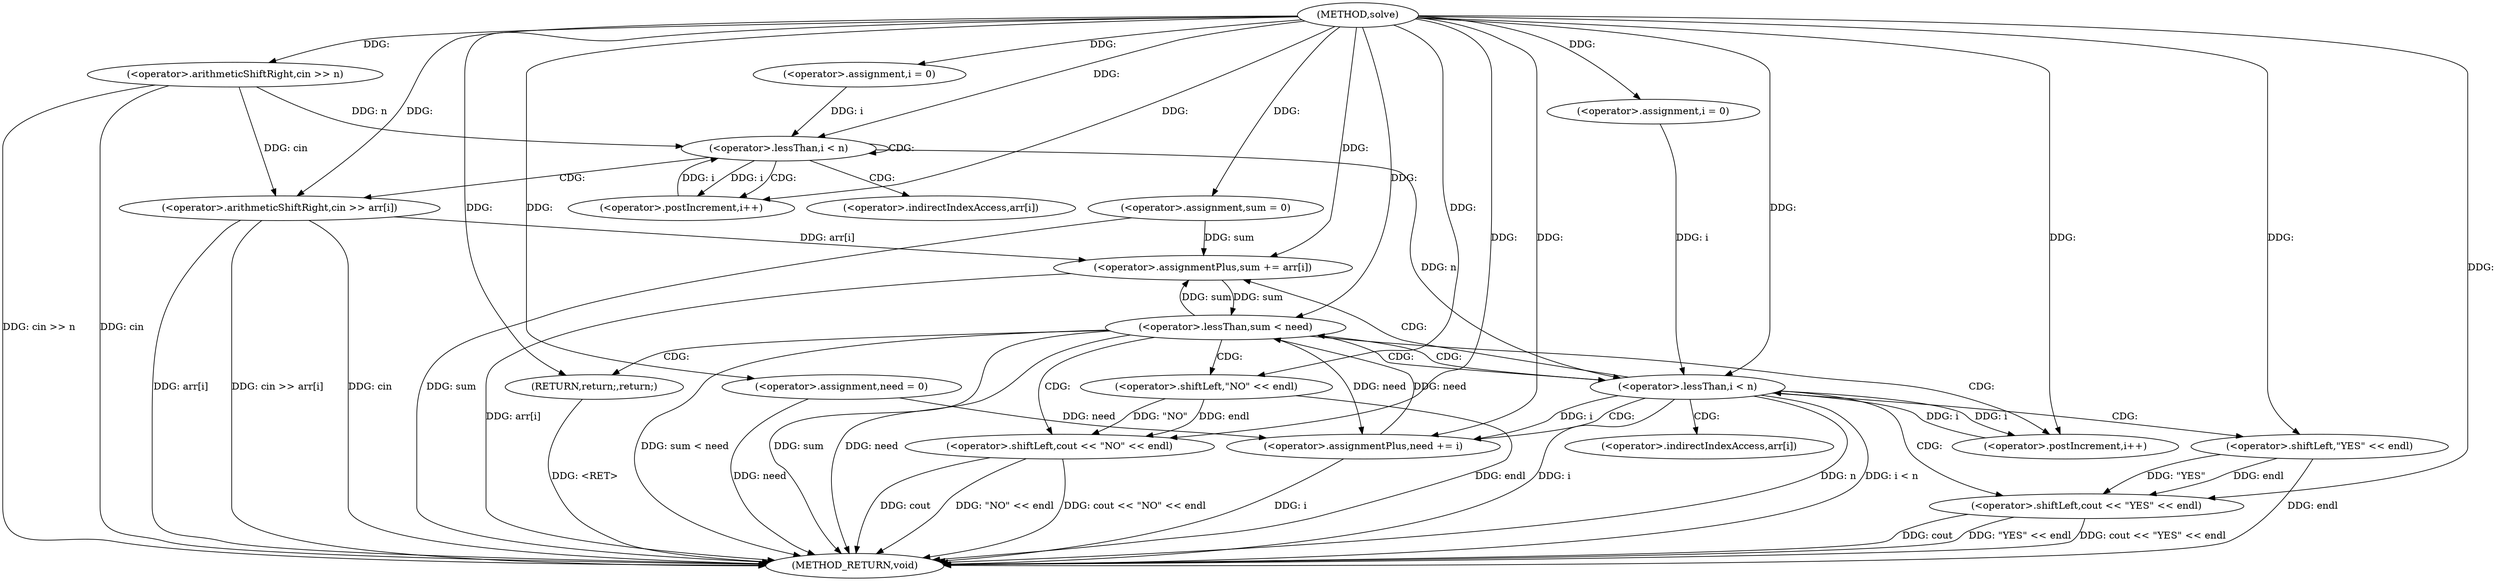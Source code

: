 digraph "solve" {  
"1000101" [label = "(METHOD,solve)" ]
"1000166" [label = "(METHOD_RETURN,void)" ]
"1000104" [label = "(<operator>.arithmeticShiftRight,cin >> n)" ]
"1000124" [label = "(<operator>.assignment,need = 0)" ]
"1000128" [label = "(<operator>.assignment,sum = 0)" ]
"1000161" [label = "(<operator>.shiftLeft,cout << \"YES\" << endl)" ]
"1000110" [label = "(<operator>.assignment,i = 0)" ]
"1000113" [label = "(<operator>.lessThan,i < n)" ]
"1000116" [label = "(<operator>.postIncrement,i++)" ]
"1000118" [label = "(<operator>.arithmeticShiftRight,cin >> arr[i])" ]
"1000133" [label = "(<operator>.assignment,i = 0)" ]
"1000136" [label = "(<operator>.lessThan,i < n)" ]
"1000139" [label = "(<operator>.postIncrement,i++)" ]
"1000142" [label = "(<operator>.assignmentPlus,need += i)" ]
"1000145" [label = "(<operator>.assignmentPlus,sum += arr[i])" ]
"1000163" [label = "(<operator>.shiftLeft,\"YES\" << endl)" ]
"1000151" [label = "(<operator>.lessThan,sum < need)" ]
"1000155" [label = "(<operator>.shiftLeft,cout << \"NO\" << endl)" ]
"1000160" [label = "(RETURN,return;,return;)" ]
"1000157" [label = "(<operator>.shiftLeft,\"NO\" << endl)" ]
"1000120" [label = "(<operator>.indirectIndexAccess,arr[i])" ]
"1000147" [label = "(<operator>.indirectIndexAccess,arr[i])" ]
  "1000104" -> "1000166"  [ label = "DDG: cin"] 
  "1000104" -> "1000166"  [ label = "DDG: cin >> n"] 
  "1000124" -> "1000166"  [ label = "DDG: need"] 
  "1000128" -> "1000166"  [ label = "DDG: sum"] 
  "1000136" -> "1000166"  [ label = "DDG: i"] 
  "1000136" -> "1000166"  [ label = "DDG: n"] 
  "1000136" -> "1000166"  [ label = "DDG: i < n"] 
  "1000161" -> "1000166"  [ label = "DDG: cout"] 
  "1000163" -> "1000166"  [ label = "DDG: endl"] 
  "1000161" -> "1000166"  [ label = "DDG: \"YES\" << endl"] 
  "1000161" -> "1000166"  [ label = "DDG: cout << \"YES\" << endl"] 
  "1000142" -> "1000166"  [ label = "DDG: i"] 
  "1000145" -> "1000166"  [ label = "DDG: arr[i]"] 
  "1000151" -> "1000166"  [ label = "DDG: sum"] 
  "1000151" -> "1000166"  [ label = "DDG: need"] 
  "1000151" -> "1000166"  [ label = "DDG: sum < need"] 
  "1000155" -> "1000166"  [ label = "DDG: cout"] 
  "1000157" -> "1000166"  [ label = "DDG: endl"] 
  "1000155" -> "1000166"  [ label = "DDG: \"NO\" << endl"] 
  "1000155" -> "1000166"  [ label = "DDG: cout << \"NO\" << endl"] 
  "1000118" -> "1000166"  [ label = "DDG: cin"] 
  "1000118" -> "1000166"  [ label = "DDG: arr[i]"] 
  "1000118" -> "1000166"  [ label = "DDG: cin >> arr[i]"] 
  "1000160" -> "1000166"  [ label = "DDG: <RET>"] 
  "1000101" -> "1000124"  [ label = "DDG: "] 
  "1000101" -> "1000128"  [ label = "DDG: "] 
  "1000101" -> "1000104"  [ label = "DDG: "] 
  "1000101" -> "1000110"  [ label = "DDG: "] 
  "1000101" -> "1000133"  [ label = "DDG: "] 
  "1000101" -> "1000161"  [ label = "DDG: "] 
  "1000163" -> "1000161"  [ label = "DDG: \"YES\""] 
  "1000163" -> "1000161"  [ label = "DDG: endl"] 
  "1000110" -> "1000113"  [ label = "DDG: i"] 
  "1000116" -> "1000113"  [ label = "DDG: i"] 
  "1000101" -> "1000113"  [ label = "DDG: "] 
  "1000104" -> "1000113"  [ label = "DDG: n"] 
  "1000113" -> "1000116"  [ label = "DDG: i"] 
  "1000101" -> "1000116"  [ label = "DDG: "] 
  "1000104" -> "1000118"  [ label = "DDG: cin"] 
  "1000101" -> "1000118"  [ label = "DDG: "] 
  "1000133" -> "1000136"  [ label = "DDG: i"] 
  "1000139" -> "1000136"  [ label = "DDG: i"] 
  "1000101" -> "1000136"  [ label = "DDG: "] 
  "1000113" -> "1000136"  [ label = "DDG: n"] 
  "1000101" -> "1000139"  [ label = "DDG: "] 
  "1000136" -> "1000139"  [ label = "DDG: i"] 
  "1000136" -> "1000142"  [ label = "DDG: i"] 
  "1000101" -> "1000142"  [ label = "DDG: "] 
  "1000118" -> "1000145"  [ label = "DDG: arr[i]"] 
  "1000101" -> "1000163"  [ label = "DDG: "] 
  "1000124" -> "1000142"  [ label = "DDG: need"] 
  "1000151" -> "1000142"  [ label = "DDG: need"] 
  "1000128" -> "1000145"  [ label = "DDG: sum"] 
  "1000151" -> "1000145"  [ label = "DDG: sum"] 
  "1000101" -> "1000145"  [ label = "DDG: "] 
  "1000145" -> "1000151"  [ label = "DDG: sum"] 
  "1000101" -> "1000151"  [ label = "DDG: "] 
  "1000142" -> "1000151"  [ label = "DDG: need"] 
  "1000101" -> "1000160"  [ label = "DDG: "] 
  "1000101" -> "1000155"  [ label = "DDG: "] 
  "1000157" -> "1000155"  [ label = "DDG: endl"] 
  "1000157" -> "1000155"  [ label = "DDG: \"NO\""] 
  "1000101" -> "1000157"  [ label = "DDG: "] 
  "1000113" -> "1000116"  [ label = "CDG: "] 
  "1000113" -> "1000120"  [ label = "CDG: "] 
  "1000113" -> "1000113"  [ label = "CDG: "] 
  "1000113" -> "1000118"  [ label = "CDG: "] 
  "1000136" -> "1000163"  [ label = "CDG: "] 
  "1000136" -> "1000142"  [ label = "CDG: "] 
  "1000136" -> "1000161"  [ label = "CDG: "] 
  "1000136" -> "1000147"  [ label = "CDG: "] 
  "1000136" -> "1000151"  [ label = "CDG: "] 
  "1000136" -> "1000145"  [ label = "CDG: "] 
  "1000151" -> "1000155"  [ label = "CDG: "] 
  "1000151" -> "1000160"  [ label = "CDG: "] 
  "1000151" -> "1000139"  [ label = "CDG: "] 
  "1000151" -> "1000136"  [ label = "CDG: "] 
  "1000151" -> "1000157"  [ label = "CDG: "] 
}

